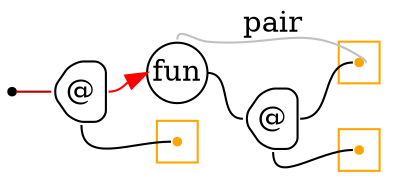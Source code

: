 digraph G {
  rankdir=LR;
  edge[arrowhead=none,arrowtail=none];
  node[fixedsize=true,shape=circle]
  size="9.201041666666667,5.219270833333334";
  labeldistance=0;
  nodesep=.175;
  ranksep=.175;

 nd1[shape=point];
 nd2[label="@",tooltip="nd2-AppGraph",style=rounded,orientation=90,shape=house,width=.4,height=.4,color="#000000"];
 subgraph cluster_nd99 {
   graph[style=fill,color="orange"];
   ndcluster_nd99[tooltip="nd99",orientation=90,shape=point,color="orange"];
 };
 nd6[label="fun",tooltip="nd6-AbsGraph",style=rounded,width=.4,height=.4,color="#000000"];
 nd7[label="@",tooltip="nd7-AppGraph",style=rounded,orientation=90,shape=house,width=.4,height=.4,color="#000000"];
 subgraph cluster_nd9 {
   graph[style=fill,color="orange"];
   ndcluster_nd9[tooltip="nd9",orientation=90,shape=point,color="orange"];
 };
 subgraph cluster_nd72 {
   graph[style=fill,color="orange"];
   ndcluster_nd72[tooltip="nd72",orientation=90,shape=point,color="orange"];
 };

  nd6->ndcluster_nd9[dir=back,label="pair",headport=e,tailport=n,color=grey,arrowhead=none,arrowtail=none];
  nd7->ndcluster_nd9[tailport=e,headport=w];
  nd7->ndcluster_nd72[tailport=s,headport=w];
  nd6->nd7[tailport=e,headport=w];
  nd2->nd6[tailport=e,headport=w,color=red,arrowhead=normal];
  nd2->ndcluster_nd99[tailport=s,headport=w];
  nd1->nd2[tailport=e,headport=w,color="#b70000",arrowhead=none,arrowtail=none];
}